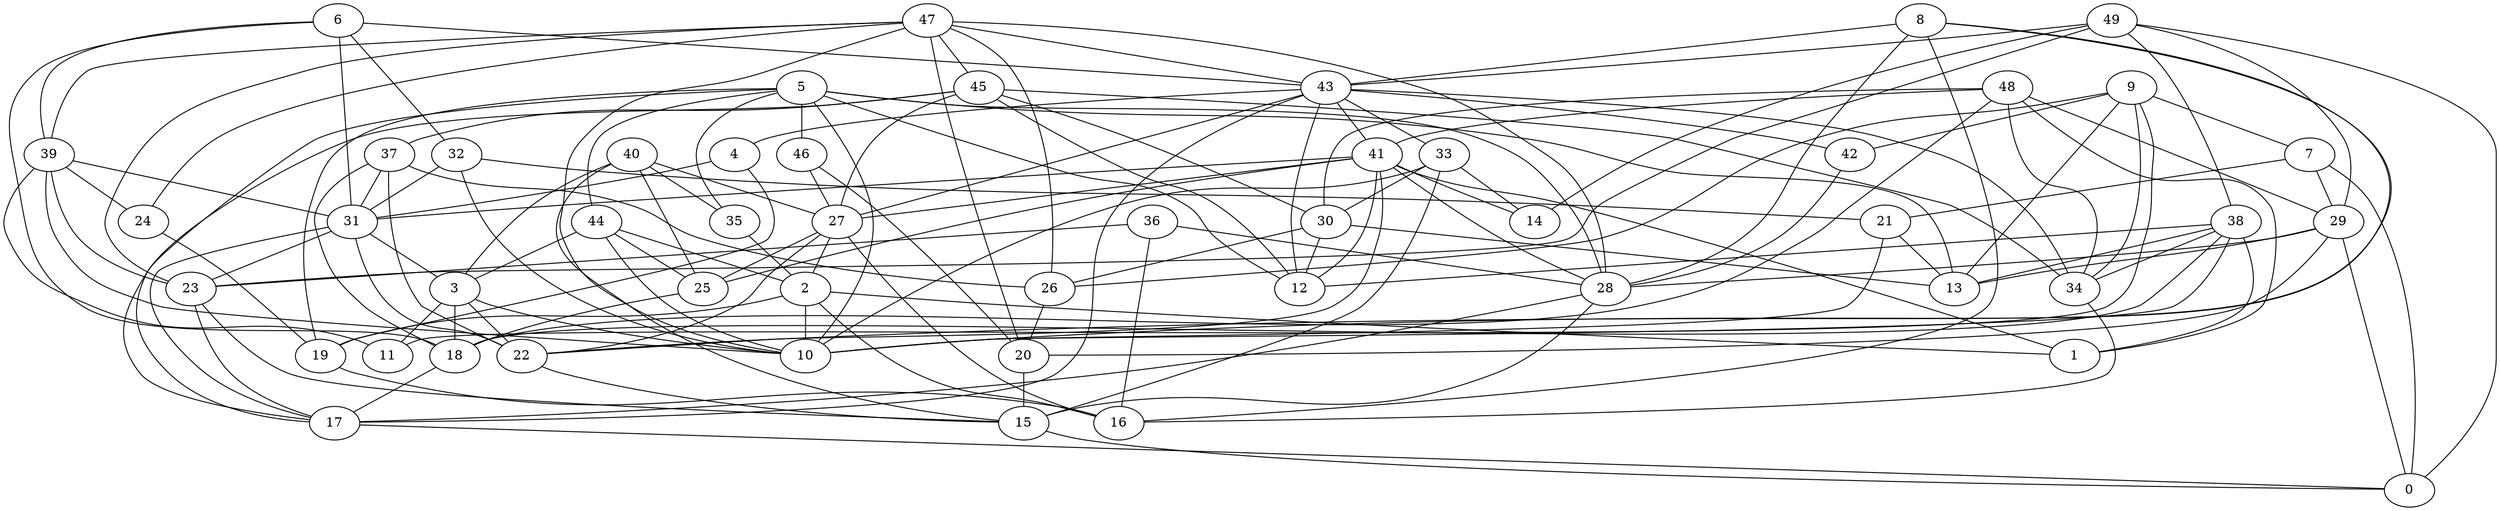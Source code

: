 digraph GG_graph {

subgraph G_graph {
edge [color = black]
"24" -> "19" [dir = none]
"36" -> "28" [dir = none]
"48" -> "41" [dir = none]
"43" -> "33" [dir = none]
"34" -> "16" [dir = none]
"38" -> "1" [dir = none]
"38" -> "18" [dir = none]
"8" -> "16" [dir = none]
"33" -> "15" [dir = none]
"33" -> "10" [dir = none]
"47" -> "10" [dir = none]
"5" -> "35" [dir = none]
"5" -> "13" [dir = none]
"5" -> "46" [dir = none]
"5" -> "17" [dir = none]
"39" -> "23" [dir = none]
"21" -> "10" [dir = none]
"23" -> "17" [dir = none]
"49" -> "14" [dir = none]
"49" -> "0" [dir = none]
"49" -> "29" [dir = none]
"49" -> "23" [dir = none]
"4" -> "31" [dir = none]
"30" -> "26" [dir = none]
"3" -> "11" [dir = none]
"45" -> "12" [dir = none]
"45" -> "27" [dir = none]
"45" -> "37" [dir = none]
"6" -> "32" [dir = none]
"6" -> "31" [dir = none]
"37" -> "18" [dir = none]
"37" -> "26" [dir = none]
"37" -> "31" [dir = none]
"7" -> "29" [dir = none]
"46" -> "20" [dir = none]
"41" -> "22" [dir = none]
"41" -> "31" [dir = none]
"28" -> "17" [dir = none]
"31" -> "3" [dir = none]
"31" -> "17" [dir = none]
"44" -> "3" [dir = none]
"40" -> "25" [dir = none]
"40" -> "3" [dir = none]
"9" -> "42" [dir = none]
"9" -> "11" [dir = none]
"27" -> "2" [dir = none]
"2" -> "19" [dir = none]
"2" -> "10" [dir = none]
"2" -> "16" [dir = none]
"48" -> "30" [dir = none]
"36" -> "16" [dir = none]
"5" -> "12" [dir = none]
"42" -> "28" [dir = none]
"48" -> "29" [dir = none]
"3" -> "22" [dir = none]
"25" -> "18" [dir = none]
"44" -> "2" [dir = none]
"31" -> "23" [dir = none]
"38" -> "12" [dir = none]
"20" -> "15" [dir = none]
"8" -> "43" [dir = none]
"40" -> "35" [dir = none]
"26" -> "20" [dir = none]
"38" -> "10" [dir = none]
"45" -> "30" [dir = none]
"40" -> "27" [dir = none]
"4" -> "19" [dir = none]
"38" -> "34" [dir = none]
"47" -> "39" [dir = none]
"22" -> "15" [dir = none]
"15" -> "0" [dir = none]
"43" -> "4" [dir = none]
"36" -> "23" [dir = none]
"8" -> "22" [dir = none]
"21" -> "13" [dir = none]
"29" -> "13" [dir = none]
"18" -> "17" [dir = none]
"33" -> "30" [dir = none]
"37" -> "22" [dir = none]
"5" -> "10" [dir = none]
"9" -> "34" [dir = none]
"27" -> "25" [dir = none]
"35" -> "2" [dir = none]
"47" -> "20" [dir = none]
"47" -> "23" [dir = none]
"38" -> "13" [dir = none]
"31" -> "22" [dir = none]
"39" -> "24" [dir = none]
"49" -> "43" [dir = none]
"30" -> "12" [dir = none]
"8" -> "28" [dir = none]
"7" -> "21" [dir = none]
"49" -> "38" [dir = none]
"39" -> "11" [dir = none]
"43" -> "12" [dir = none]
"47" -> "28" [dir = none]
"43" -> "27" [dir = none]
"47" -> "26" [dir = none]
"8" -> "10" [dir = none]
"28" -> "15" [dir = none]
"33" -> "14" [dir = none]
"47" -> "45" [dir = none]
"43" -> "34" [dir = none]
"43" -> "41" [dir = none]
"48" -> "34" [dir = none]
"32" -> "10" [dir = none]
"48" -> "18" [dir = none]
"40" -> "15" [dir = none]
"23" -> "15" [dir = none]
"6" -> "18" [dir = none]
"9" -> "13" [dir = none]
"39" -> "10" [dir = none]
"6" -> "43" [dir = none]
"44" -> "10" [dir = none]
"39" -> "31" [dir = none]
"27" -> "16" [dir = none]
"45" -> "34" [dir = none]
"6" -> "39" [dir = none]
"29" -> "20" [dir = none]
"2" -> "1" [dir = none]
"41" -> "1" [dir = none]
"47" -> "24" [dir = none]
"19" -> "16" [dir = none]
"43" -> "42" [dir = none]
"30" -> "13" [dir = none]
"9" -> "7" [dir = none]
"43" -> "17" [dir = none]
"29" -> "28" [dir = none]
"45" -> "17" [dir = none]
"41" -> "27" [dir = none]
"32" -> "31" [dir = none]
"17" -> "0" [dir = none]
"41" -> "25" [dir = none]
"41" -> "28" [dir = none]
"5" -> "44" [dir = none]
"7" -> "0" [dir = none]
"5" -> "19" [dir = none]
"32" -> "21" [dir = none]
"47" -> "43" [dir = none]
"41" -> "12" [dir = none]
"41" -> "14" [dir = none]
"3" -> "10" [dir = none]
"3" -> "18" [dir = none]
"46" -> "27" [dir = none]
"29" -> "0" [dir = none]
"48" -> "1" [dir = none]
"27" -> "22" [dir = none]
"5" -> "28" [dir = none]
"44" -> "25" [dir = none]
"9" -> "26" [dir = none]
}

}
